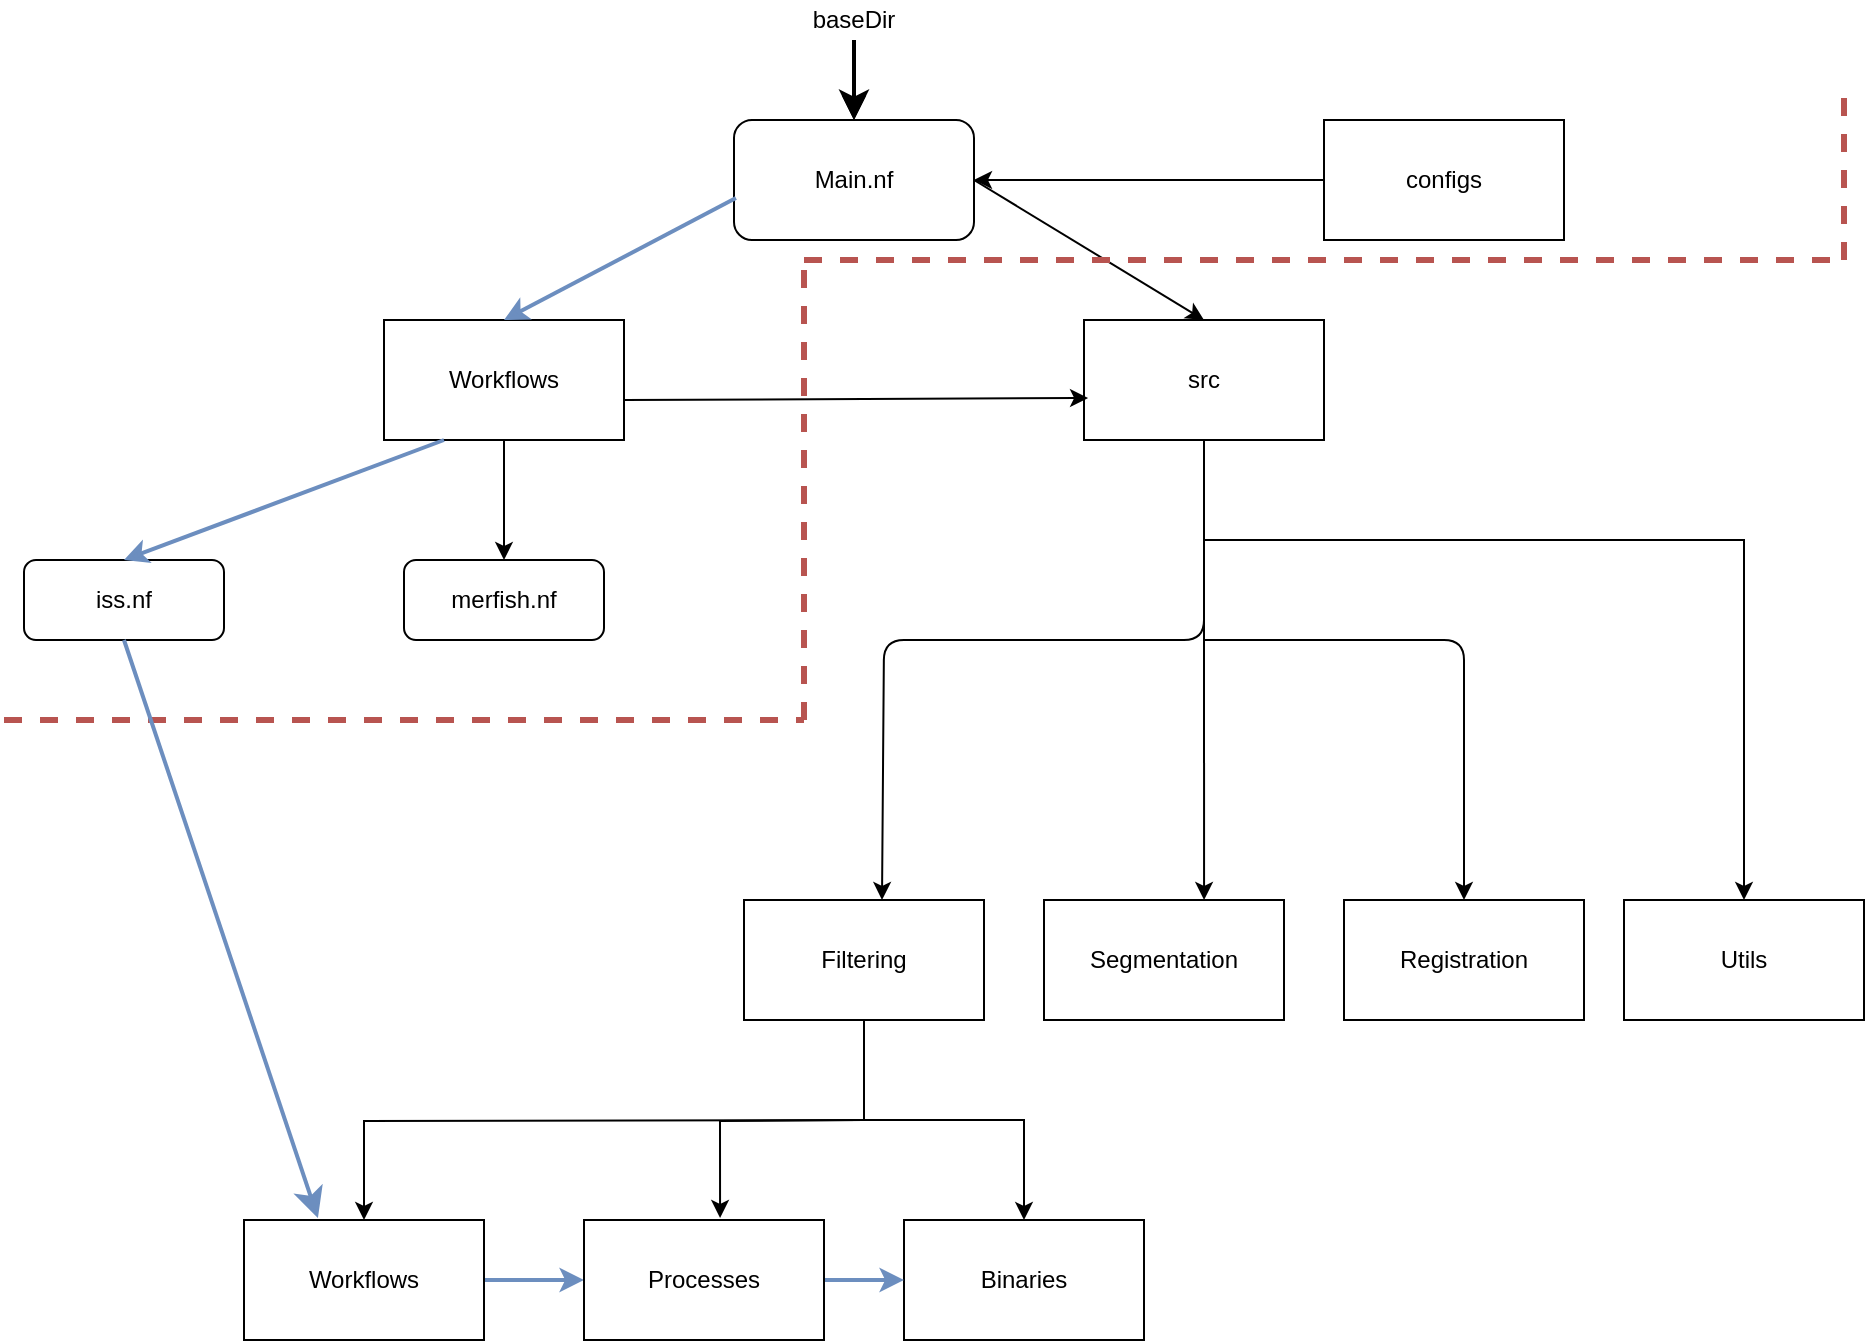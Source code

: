 <mxfile version="14.6.11" type="github">
  <diagram id="CiDN6joiwhxr-PawL9kj" name="Page-1">
    <mxGraphModel dx="2624" dy="2003" grid="1" gridSize="10" guides="1" tooltips="1" connect="1" arrows="1" fold="1" page="1" pageScale="1" pageWidth="850" pageHeight="1100" math="0" shadow="0">
      <root>
        <mxCell id="0" />
        <mxCell id="1" parent="0" />
        <mxCell id="seIJz2Ff4AP9gcfTDW53-10" value="" style="edgeStyle=orthogonalEdgeStyle;rounded=0;orthogonalLoop=1;jettySize=auto;html=1;" edge="1" parent="1" source="seIJz2Ff4AP9gcfTDW53-2" target="seIJz2Ff4AP9gcfTDW53-6">
          <mxGeometry relative="1" as="geometry" />
        </mxCell>
        <mxCell id="seIJz2Ff4AP9gcfTDW53-2" value="Workflows" style="rounded=0;whiteSpace=wrap;html=1;" vertex="1" parent="1">
          <mxGeometry x="190" y="120" width="120" height="60" as="geometry" />
        </mxCell>
        <mxCell id="seIJz2Ff4AP9gcfTDW53-17" value="" style="edgeStyle=orthogonalEdgeStyle;rounded=0;orthogonalLoop=1;jettySize=auto;html=1;" edge="1" parent="1" source="seIJz2Ff4AP9gcfTDW53-3" target="seIJz2Ff4AP9gcfTDW53-16">
          <mxGeometry relative="1" as="geometry">
            <Array as="points">
              <mxPoint x="600" y="230" />
              <mxPoint x="870" y="230" />
            </Array>
          </mxGeometry>
        </mxCell>
        <mxCell id="seIJz2Ff4AP9gcfTDW53-3" value="src" style="rounded=0;whiteSpace=wrap;html=1;" vertex="1" parent="1">
          <mxGeometry x="540" y="120" width="120" height="60" as="geometry" />
        </mxCell>
        <mxCell id="seIJz2Ff4AP9gcfTDW53-4" value="Main.nf" style="rounded=1;whiteSpace=wrap;html=1;" vertex="1" parent="1">
          <mxGeometry x="365" y="20" width="120" height="60" as="geometry" />
        </mxCell>
        <mxCell id="seIJz2Ff4AP9gcfTDW53-5" value="iss.nf" style="rounded=1;whiteSpace=wrap;html=1;" vertex="1" parent="1">
          <mxGeometry x="10" y="240" width="100" height="40" as="geometry" />
        </mxCell>
        <mxCell id="seIJz2Ff4AP9gcfTDW53-6" value="merfish.nf" style="rounded=1;whiteSpace=wrap;html=1;" vertex="1" parent="1">
          <mxGeometry x="200" y="240" width="100" height="40" as="geometry" />
        </mxCell>
        <mxCell id="seIJz2Ff4AP9gcfTDW53-11" value="" style="endArrow=classic;html=1;entryX=0.5;entryY=0;entryDx=0;entryDy=0;exitX=0.25;exitY=1;exitDx=0;exitDy=0;fillColor=#dae8fc;strokeColor=#6c8ebf;strokeWidth=2;" edge="1" parent="1" source="seIJz2Ff4AP9gcfTDW53-2" target="seIJz2Ff4AP9gcfTDW53-5">
          <mxGeometry width="50" height="50" relative="1" as="geometry">
            <mxPoint x="190" y="160" as="sourcePoint" />
            <mxPoint x="240" y="110" as="targetPoint" />
          </mxGeometry>
        </mxCell>
        <mxCell id="seIJz2Ff4AP9gcfTDW53-13" value="" style="endArrow=classic;html=1;entryX=0.5;entryY=0;entryDx=0;entryDy=0;exitX=0.008;exitY=0.65;exitDx=0;exitDy=0;exitPerimeter=0;fillColor=#dae8fc;strokeColor=#6c8ebf;strokeWidth=2;" edge="1" parent="1" source="seIJz2Ff4AP9gcfTDW53-4" target="seIJz2Ff4AP9gcfTDW53-2">
          <mxGeometry width="50" height="50" relative="1" as="geometry">
            <mxPoint x="360" y="60" as="sourcePoint" />
            <mxPoint x="370" y="30" as="targetPoint" />
          </mxGeometry>
        </mxCell>
        <mxCell id="seIJz2Ff4AP9gcfTDW53-14" value="" style="endArrow=classic;html=1;entryX=0.5;entryY=0;entryDx=0;entryDy=0;exitX=1;exitY=0.5;exitDx=0;exitDy=0;" edge="1" parent="1" source="seIJz2Ff4AP9gcfTDW53-4" target="seIJz2Ff4AP9gcfTDW53-3">
          <mxGeometry width="50" height="50" relative="1" as="geometry">
            <mxPoint x="487" y="50" as="sourcePoint" />
            <mxPoint x="370" y="120" as="targetPoint" />
          </mxGeometry>
        </mxCell>
        <mxCell id="seIJz2Ff4AP9gcfTDW53-15" value="" style="endArrow=classic;html=1;entryX=0.017;entryY=0.65;entryDx=0;entryDy=0;entryPerimeter=0;" edge="1" parent="1" target="seIJz2Ff4AP9gcfTDW53-3">
          <mxGeometry width="50" height="50" relative="1" as="geometry">
            <mxPoint x="310" y="160" as="sourcePoint" />
            <mxPoint x="360" y="110" as="targetPoint" />
          </mxGeometry>
        </mxCell>
        <mxCell id="seIJz2Ff4AP9gcfTDW53-16" value="Utils" style="rounded=0;whiteSpace=wrap;html=1;" vertex="1" parent="1">
          <mxGeometry x="810" y="410" width="120" height="60" as="geometry" />
        </mxCell>
        <mxCell id="seIJz2Ff4AP9gcfTDW53-18" value="Segmentation" style="rounded=0;whiteSpace=wrap;html=1;" vertex="1" parent="1">
          <mxGeometry x="520" y="410" width="120" height="60" as="geometry" />
        </mxCell>
        <mxCell id="seIJz2Ff4AP9gcfTDW53-25" value="" style="edgeStyle=orthogonalEdgeStyle;rounded=0;orthogonalLoop=1;jettySize=auto;html=1;" edge="1" parent="1" source="seIJz2Ff4AP9gcfTDW53-19" target="seIJz2Ff4AP9gcfTDW53-24">
          <mxGeometry relative="1" as="geometry" />
        </mxCell>
        <mxCell id="seIJz2Ff4AP9gcfTDW53-19" value="Filtering" style="rounded=0;whiteSpace=wrap;html=1;" vertex="1" parent="1">
          <mxGeometry x="370" y="410" width="120" height="60" as="geometry" />
        </mxCell>
        <mxCell id="seIJz2Ff4AP9gcfTDW53-20" value="Registration" style="rounded=0;whiteSpace=wrap;html=1;" vertex="1" parent="1">
          <mxGeometry x="670" y="410" width="120" height="60" as="geometry" />
        </mxCell>
        <mxCell id="seIJz2Ff4AP9gcfTDW53-21" value="" style="endArrow=classic;html=1;entryX=0.575;entryY=0;entryDx=0;entryDy=0;entryPerimeter=0;" edge="1" parent="1" target="seIJz2Ff4AP9gcfTDW53-19">
          <mxGeometry width="50" height="50" relative="1" as="geometry">
            <mxPoint x="600" y="230" as="sourcePoint" />
            <mxPoint x="440" y="410" as="targetPoint" />
            <Array as="points">
              <mxPoint x="600" y="280" />
              <mxPoint x="440" y="280" />
            </Array>
          </mxGeometry>
        </mxCell>
        <mxCell id="seIJz2Ff4AP9gcfTDW53-22" value="" style="endArrow=classic;html=1;entryX=0.667;entryY=0;entryDx=0;entryDy=0;entryPerimeter=0;" edge="1" parent="1" target="seIJz2Ff4AP9gcfTDW53-18">
          <mxGeometry width="50" height="50" relative="1" as="geometry">
            <mxPoint x="600" y="270" as="sourcePoint" />
            <mxPoint x="598" y="400" as="targetPoint" />
          </mxGeometry>
        </mxCell>
        <mxCell id="seIJz2Ff4AP9gcfTDW53-23" value="" style="endArrow=classic;html=1;entryX=0.5;entryY=0;entryDx=0;entryDy=0;" edge="1" parent="1" target="seIJz2Ff4AP9gcfTDW53-20">
          <mxGeometry width="50" height="50" relative="1" as="geometry">
            <mxPoint x="600" y="280" as="sourcePoint" />
            <mxPoint x="650" y="230" as="targetPoint" />
            <Array as="points">
              <mxPoint x="730" y="280" />
            </Array>
          </mxGeometry>
        </mxCell>
        <mxCell id="seIJz2Ff4AP9gcfTDW53-24" value="Binaries" style="rounded=0;whiteSpace=wrap;html=1;" vertex="1" parent="1">
          <mxGeometry x="450" y="570" width="120" height="60" as="geometry" />
        </mxCell>
        <mxCell id="seIJz2Ff4AP9gcfTDW53-29" value="" style="edgeStyle=orthogonalEdgeStyle;rounded=1;orthogonalLoop=1;jettySize=auto;html=1;strokeWidth=2;fillColor=#dae8fc;strokeColor=#6c8ebf;" edge="1" parent="1" source="seIJz2Ff4AP9gcfTDW53-27" target="seIJz2Ff4AP9gcfTDW53-28">
          <mxGeometry relative="1" as="geometry" />
        </mxCell>
        <mxCell id="seIJz2Ff4AP9gcfTDW53-27" value="Workflows" style="rounded=0;whiteSpace=wrap;html=1;" vertex="1" parent="1">
          <mxGeometry x="120" y="570" width="120" height="60" as="geometry" />
        </mxCell>
        <mxCell id="seIJz2Ff4AP9gcfTDW53-30" value="" style="edgeStyle=orthogonalEdgeStyle;rounded=1;orthogonalLoop=1;jettySize=auto;html=1;strokeWidth=2;fillColor=#dae8fc;strokeColor=#6c8ebf;" edge="1" parent="1" source="seIJz2Ff4AP9gcfTDW53-28" target="seIJz2Ff4AP9gcfTDW53-24">
          <mxGeometry relative="1" as="geometry" />
        </mxCell>
        <mxCell id="seIJz2Ff4AP9gcfTDW53-28" value="Processes" style="whiteSpace=wrap;html=1;rounded=0;" vertex="1" parent="1">
          <mxGeometry x="290" y="570" width="120" height="60" as="geometry" />
        </mxCell>
        <mxCell id="seIJz2Ff4AP9gcfTDW53-31" value="" style="edgeStyle=orthogonalEdgeStyle;rounded=0;orthogonalLoop=1;jettySize=auto;html=1;entryX=0.5;entryY=0;entryDx=0;entryDy=0;" edge="1" parent="1" target="seIJz2Ff4AP9gcfTDW53-27">
          <mxGeometry relative="1" as="geometry">
            <mxPoint x="430" y="520" as="sourcePoint" />
            <mxPoint x="520" y="580" as="targetPoint" />
          </mxGeometry>
        </mxCell>
        <mxCell id="seIJz2Ff4AP9gcfTDW53-33" value="" style="edgeStyle=orthogonalEdgeStyle;rounded=0;orthogonalLoop=1;jettySize=auto;html=1;entryX=0.567;entryY=-0.017;entryDx=0;entryDy=0;entryPerimeter=0;" edge="1" parent="1" target="seIJz2Ff4AP9gcfTDW53-28">
          <mxGeometry relative="1" as="geometry">
            <mxPoint x="430" y="520" as="sourcePoint" />
            <mxPoint x="200" y="580" as="targetPoint" />
          </mxGeometry>
        </mxCell>
        <mxCell id="seIJz2Ff4AP9gcfTDW53-35" value="" style="edgeStyle=orthogonalEdgeStyle;rounded=0;orthogonalLoop=1;jettySize=auto;html=1;" edge="1" parent="1" source="seIJz2Ff4AP9gcfTDW53-34" target="seIJz2Ff4AP9gcfTDW53-4">
          <mxGeometry relative="1" as="geometry" />
        </mxCell>
        <mxCell id="seIJz2Ff4AP9gcfTDW53-34" value="configs" style="rounded=0;whiteSpace=wrap;html=1;" vertex="1" parent="1">
          <mxGeometry x="660" y="20" width="120" height="60" as="geometry" />
        </mxCell>
        <mxCell id="seIJz2Ff4AP9gcfTDW53-41" value="" style="endArrow=none;dashed=1;html=1;strokeWidth=3;fillColor=#f8cecc;strokeColor=#b85450;" edge="1" parent="1">
          <mxGeometry width="50" height="50" relative="1" as="geometry">
            <mxPoint y="320" as="sourcePoint" />
            <mxPoint x="400" y="320" as="targetPoint" />
          </mxGeometry>
        </mxCell>
        <mxCell id="seIJz2Ff4AP9gcfTDW53-42" value="" style="endArrow=none;dashed=1;html=1;strokeWidth=3;fillColor=#f8cecc;strokeColor=#b85450;" edge="1" parent="1">
          <mxGeometry width="50" height="50" relative="1" as="geometry">
            <mxPoint x="400" y="320" as="sourcePoint" />
            <mxPoint x="400" y="90" as="targetPoint" />
          </mxGeometry>
        </mxCell>
        <mxCell id="seIJz2Ff4AP9gcfTDW53-43" value="" style="endArrow=none;dashed=1;html=1;strokeWidth=3;fillColor=#f8cecc;strokeColor=#b85450;" edge="1" parent="1">
          <mxGeometry width="50" height="50" relative="1" as="geometry">
            <mxPoint x="400" y="90" as="sourcePoint" />
            <mxPoint x="920" y="90" as="targetPoint" />
          </mxGeometry>
        </mxCell>
        <mxCell id="seIJz2Ff4AP9gcfTDW53-44" value="" style="endArrow=none;dashed=1;html=1;strokeWidth=3;fillColor=#f8cecc;strokeColor=#b85450;" edge="1" parent="1">
          <mxGeometry width="50" height="50" relative="1" as="geometry">
            <mxPoint x="920" y="90" as="sourcePoint" />
            <mxPoint x="920" as="targetPoint" />
          </mxGeometry>
        </mxCell>
        <mxCell id="seIJz2Ff4AP9gcfTDW53-45" value="" style="endArrow=classic;html=1;endSize=9;strokeWidth=2;entryX=0.308;entryY=-0.017;entryDx=0;entryDy=0;entryPerimeter=0;exitX=0.5;exitY=1;exitDx=0;exitDy=0;fillColor=#dae8fc;strokeColor=#6c8ebf;" edge="1" parent="1" source="seIJz2Ff4AP9gcfTDW53-5" target="seIJz2Ff4AP9gcfTDW53-27">
          <mxGeometry width="50" height="50" relative="1" as="geometry">
            <mxPoint x="60" y="285" as="sourcePoint" />
            <mxPoint x="110" y="235" as="targetPoint" />
          </mxGeometry>
        </mxCell>
        <mxCell id="seIJz2Ff4AP9gcfTDW53-48" value="" style="edgeStyle=orthogonalEdgeStyle;rounded=1;orthogonalLoop=1;jettySize=auto;html=1;endSize=9;strokeWidth=2;" edge="1" parent="1" source="seIJz2Ff4AP9gcfTDW53-47" target="seIJz2Ff4AP9gcfTDW53-4">
          <mxGeometry relative="1" as="geometry" />
        </mxCell>
        <mxCell id="seIJz2Ff4AP9gcfTDW53-49" value="" style="edgeStyle=orthogonalEdgeStyle;rounded=1;orthogonalLoop=1;jettySize=auto;html=1;endSize=9;strokeWidth=1;" edge="1" parent="1" source="seIJz2Ff4AP9gcfTDW53-47" target="seIJz2Ff4AP9gcfTDW53-4">
          <mxGeometry relative="1" as="geometry" />
        </mxCell>
        <mxCell id="seIJz2Ff4AP9gcfTDW53-47" value="baseDir" style="text;html=1;strokeColor=none;fillColor=none;align=center;verticalAlign=middle;whiteSpace=wrap;rounded=0;" vertex="1" parent="1">
          <mxGeometry x="405" y="-40" width="40" height="20" as="geometry" />
        </mxCell>
      </root>
    </mxGraphModel>
  </diagram>
</mxfile>
